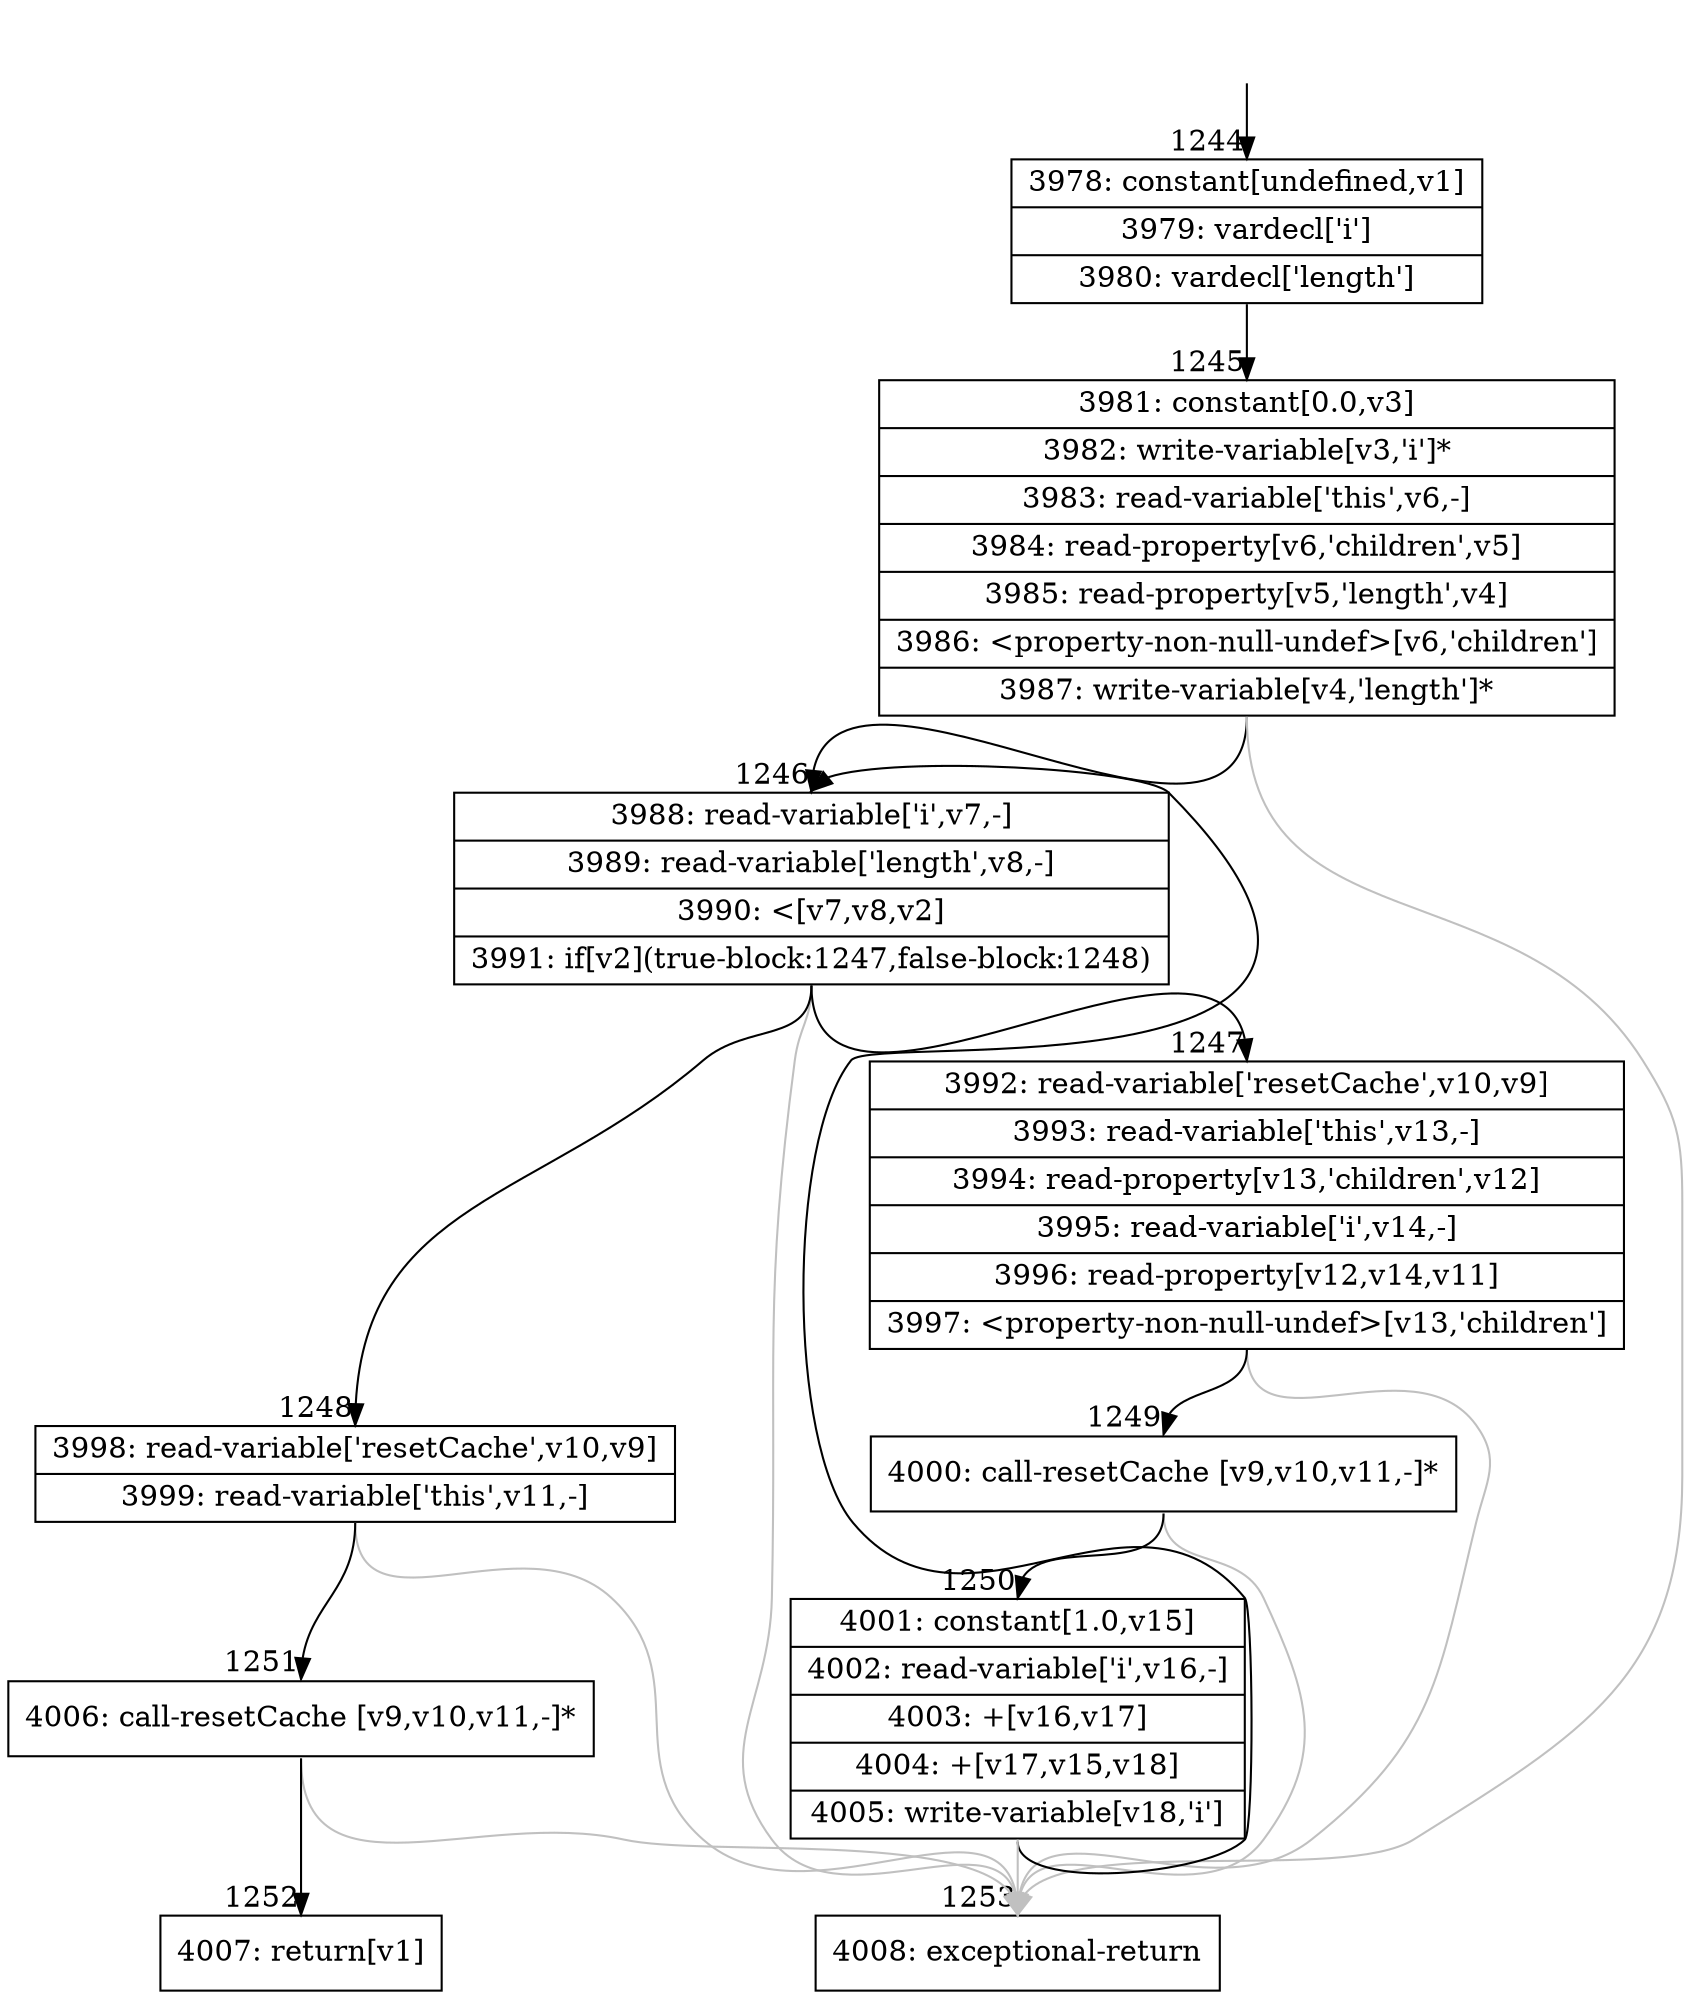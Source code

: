 digraph {
rankdir="TD"
BB_entry93[shape=none,label=""];
BB_entry93 -> BB1244 [tailport=s, headport=n, headlabel="    1244"]
BB1244 [shape=record label="{3978: constant[undefined,v1]|3979: vardecl['i']|3980: vardecl['length']}" ] 
BB1244 -> BB1245 [tailport=s, headport=n, headlabel="      1245"]
BB1245 [shape=record label="{3981: constant[0.0,v3]|3982: write-variable[v3,'i']*|3983: read-variable['this',v6,-]|3984: read-property[v6,'children',v5]|3985: read-property[v5,'length',v4]|3986: \<property-non-null-undef\>[v6,'children']|3987: write-variable[v4,'length']*}" ] 
BB1245 -> BB1246 [tailport=s, headport=n, headlabel="      1246"]
BB1245 -> BB1253 [tailport=s, headport=n, color=gray, headlabel="      1253"]
BB1246 [shape=record label="{3988: read-variable['i',v7,-]|3989: read-variable['length',v8,-]|3990: \<[v7,v8,v2]|3991: if[v2](true-block:1247,false-block:1248)}" ] 
BB1246 -> BB1247 [tailport=s, headport=n, headlabel="      1247"]
BB1246 -> BB1248 [tailport=s, headport=n, headlabel="      1248"]
BB1246 -> BB1253 [tailport=s, headport=n, color=gray]
BB1247 [shape=record label="{3992: read-variable['resetCache',v10,v9]|3993: read-variable['this',v13,-]|3994: read-property[v13,'children',v12]|3995: read-variable['i',v14,-]|3996: read-property[v12,v14,v11]|3997: \<property-non-null-undef\>[v13,'children']}" ] 
BB1247 -> BB1249 [tailport=s, headport=n, headlabel="      1249"]
BB1247 -> BB1253 [tailport=s, headport=n, color=gray]
BB1248 [shape=record label="{3998: read-variable['resetCache',v10,v9]|3999: read-variable['this',v11,-]}" ] 
BB1248 -> BB1251 [tailport=s, headport=n, headlabel="      1251"]
BB1248 -> BB1253 [tailport=s, headport=n, color=gray]
BB1249 [shape=record label="{4000: call-resetCache [v9,v10,v11,-]*}" ] 
BB1249 -> BB1250 [tailport=s, headport=n, headlabel="      1250"]
BB1249 -> BB1253 [tailport=s, headport=n, color=gray]
BB1250 [shape=record label="{4001: constant[1.0,v15]|4002: read-variable['i',v16,-]|4003: +[v16,v17]|4004: +[v17,v15,v18]|4005: write-variable[v18,'i']}" ] 
BB1250 -> BB1246 [tailport=s, headport=n]
BB1250 -> BB1253 [tailport=s, headport=n, color=gray]
BB1251 [shape=record label="{4006: call-resetCache [v9,v10,v11,-]*}" ] 
BB1251 -> BB1252 [tailport=s, headport=n, headlabel="      1252"]
BB1251 -> BB1253 [tailport=s, headport=n, color=gray]
BB1252 [shape=record label="{4007: return[v1]}" ] 
BB1253 [shape=record label="{4008: exceptional-return}" ] 
//#$~ 1736
}
